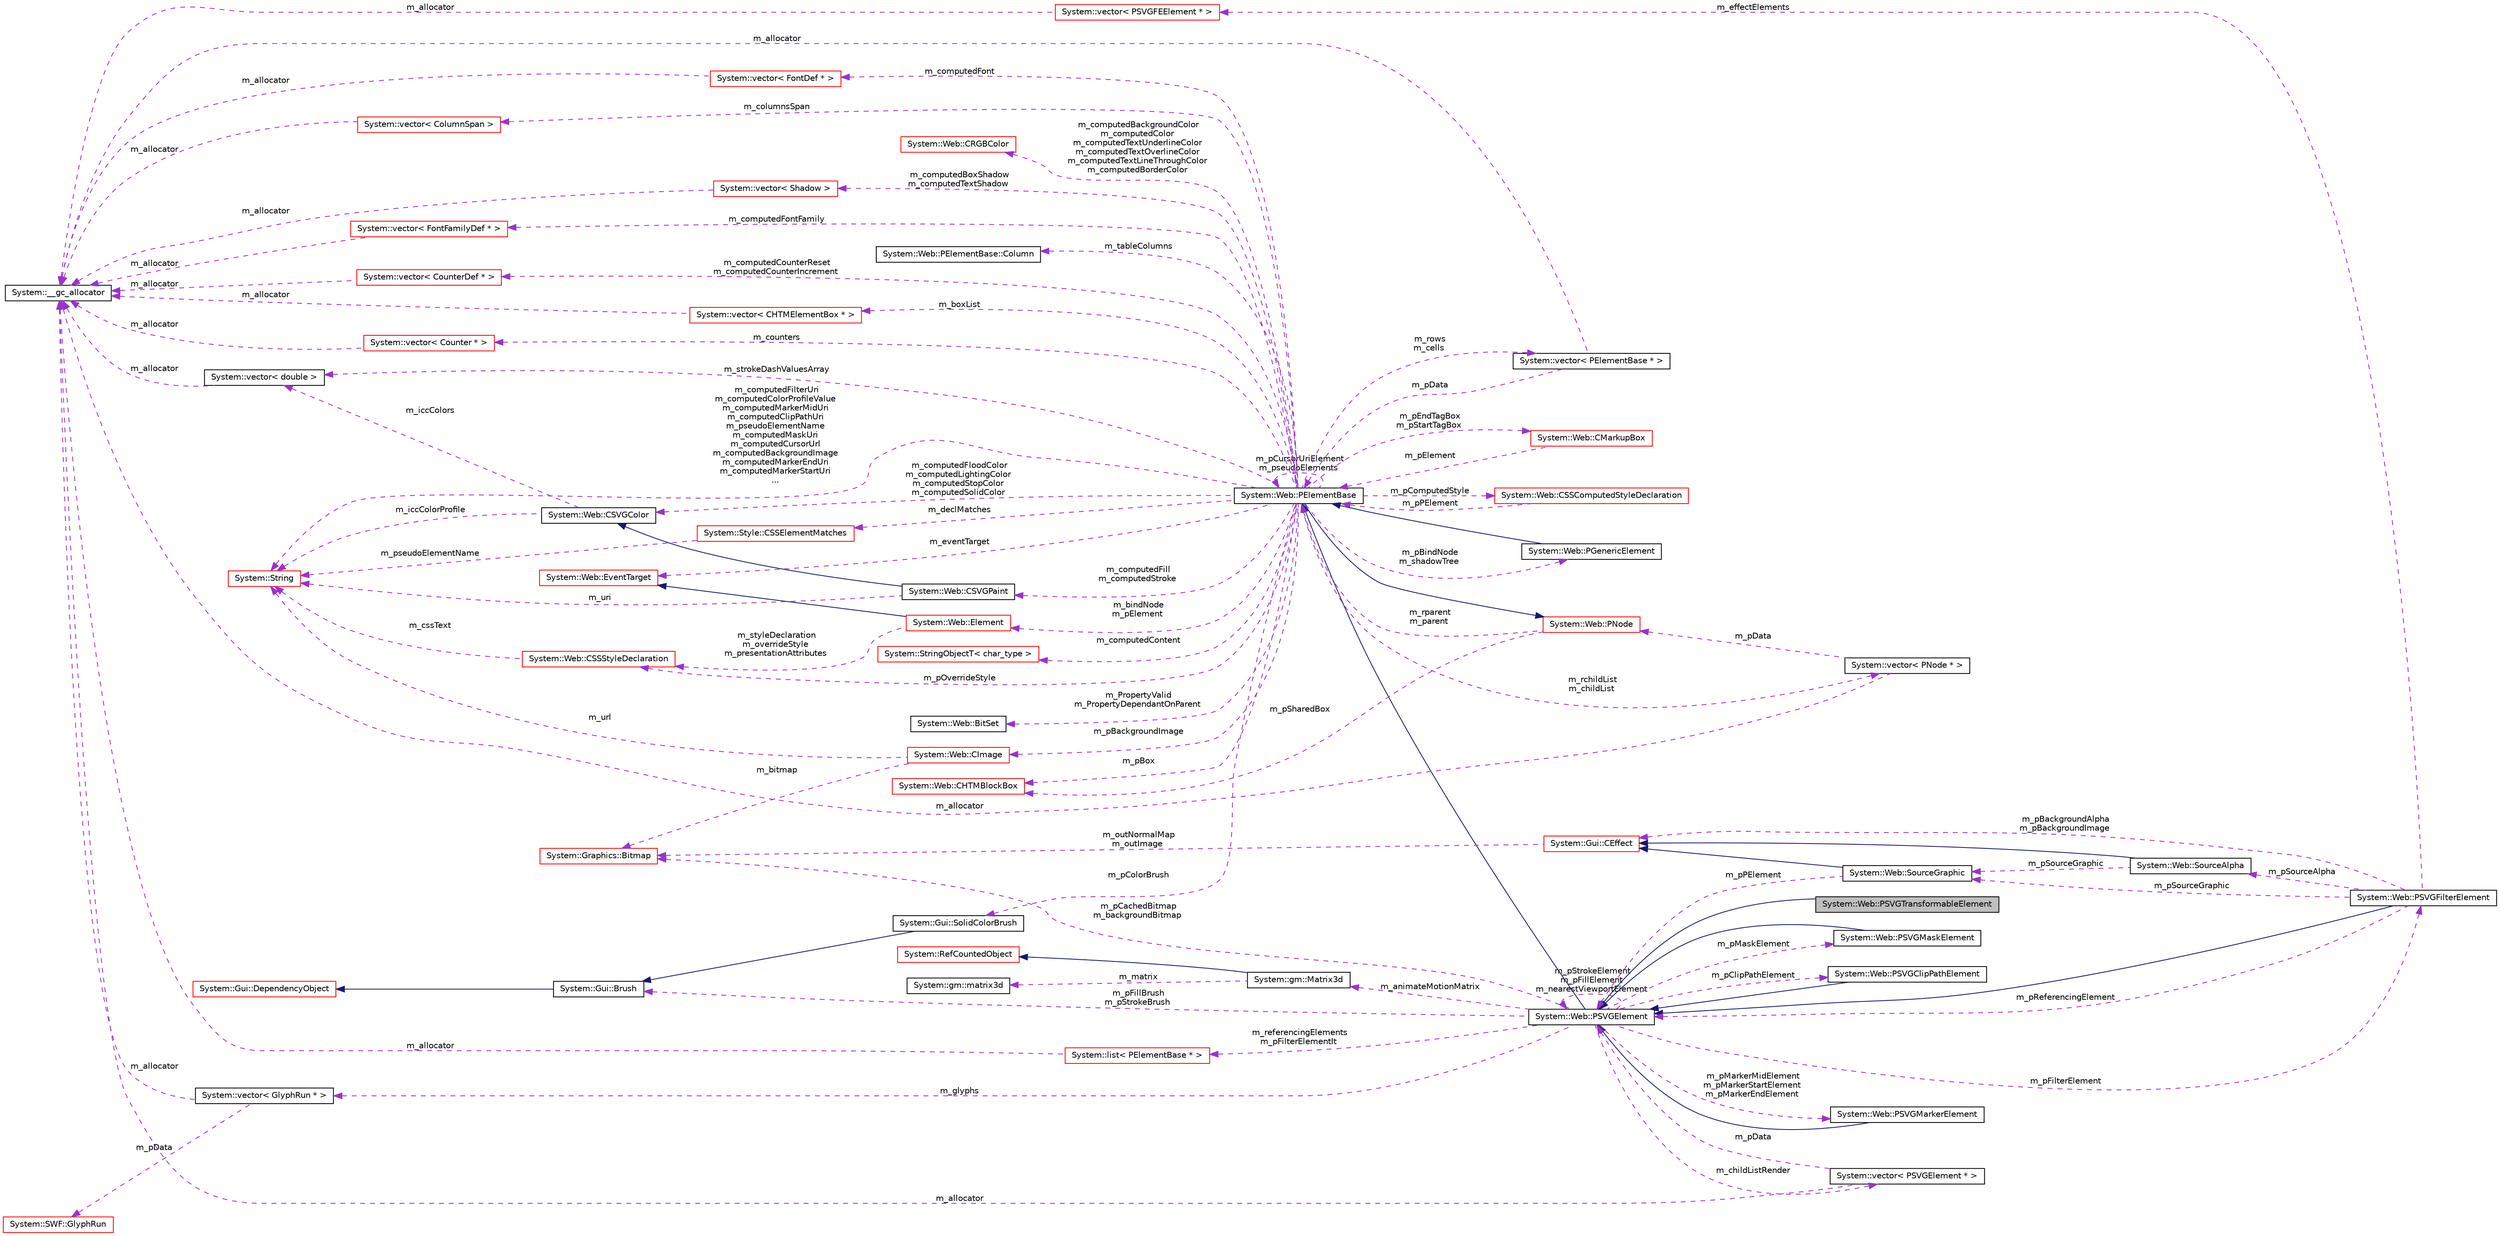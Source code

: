 digraph G
{
  edge [fontname="Helvetica",fontsize="10",labelfontname="Helvetica",labelfontsize="10"];
  node [fontname="Helvetica",fontsize="10",shape=record];
  rankdir="LR";
  Node1 [label="System::Web::PSVGTransformableElement",height=0.2,width=0.4,color="black", fillcolor="grey75", style="filled" fontcolor="black"];
  Node2 -> Node1 [dir="back",color="midnightblue",fontsize="10",style="solid",fontname="Helvetica"];
  Node2 [label="System::Web::PSVGElement",height=0.2,width=0.4,color="black", fillcolor="white", style="filled",URL="$class_system_1_1_web_1_1_p_s_v_g_element.html"];
  Node3 -> Node2 [dir="back",color="midnightblue",fontsize="10",style="solid",fontname="Helvetica"];
  Node3 [label="System::Web::PElementBase",height=0.2,width=0.4,color="black", fillcolor="white", style="filled",URL="$class_system_1_1_web_1_1_p_element_base.html"];
  Node4 -> Node3 [dir="back",color="midnightblue",fontsize="10",style="solid",fontname="Helvetica"];
  Node4 [label="System::Web::PNode",height=0.2,width=0.4,color="red", fillcolor="white", style="filled",URL="$class_system_1_1_web_1_1_p_node.html"];
  Node3 -> Node4 [dir="back",color="darkorchid3",fontsize="10",style="dashed",label=" m_rparent\nm_parent" ,fontname="Helvetica"];
  Node5 -> Node4 [dir="back",color="darkorchid3",fontsize="10",style="dashed",label=" m_pSharedBox" ,fontname="Helvetica"];
  Node5 [label="System::Web::CHTMBlockBox",height=0.2,width=0.4,color="red", fillcolor="white", style="filled",URL="$class_system_1_1_web_1_1_c_h_t_m_block_box.html"];
  Node6 -> Node3 [dir="back",color="darkorchid3",fontsize="10",style="dashed",label=" m_eventTarget" ,fontname="Helvetica"];
  Node6 [label="System::Web::EventTarget",height=0.2,width=0.4,color="red", fillcolor="white", style="filled",URL="$class_system_1_1_web_1_1_event_target.html"];
  Node7 -> Node3 [dir="back",color="darkorchid3",fontsize="10",style="dashed",label=" m_computedBackgroundColor\nm_computedColor\nm_computedTextUnderlineColor\nm_computedTextOverlineColor\nm_computedTextLineThroughColor\nm_computedBorderColor" ,fontname="Helvetica"];
  Node7 [label="System::Web::CRGBColor",height=0.2,width=0.4,color="red", fillcolor="white", style="filled",URL="$class_system_1_1_web_1_1_c_r_g_b_color.html"];
  Node8 -> Node3 [dir="back",color="darkorchid3",fontsize="10",style="dashed",label=" m_computedCounterReset\nm_computedCounterIncrement" ,fontname="Helvetica"];
  Node8 [label="System::vector\< CounterDef * \>",height=0.2,width=0.4,color="red", fillcolor="white", style="filled",URL="$class_system_1_1vector.html"];
  Node9 -> Node8 [dir="back",color="darkorchid3",fontsize="10",style="dashed",label=" m_allocator" ,fontname="Helvetica"];
  Node9 [label="System::__gc_allocator",height=0.2,width=0.4,color="black", fillcolor="white", style="filled",URL="$class_system_1_1____gc__allocator.html"];
  Node10 -> Node3 [dir="back",color="darkorchid3",fontsize="10",style="dashed",label=" m_boxList" ,fontname="Helvetica"];
  Node10 [label="System::vector\< CHTMElementBox * \>",height=0.2,width=0.4,color="red", fillcolor="white", style="filled",URL="$class_system_1_1vector.html"];
  Node9 -> Node10 [dir="back",color="darkorchid3",fontsize="10",style="dashed",label=" m_allocator" ,fontname="Helvetica"];
  Node11 -> Node3 [dir="back",color="darkorchid3",fontsize="10",style="dashed",label=" m_counters" ,fontname="Helvetica"];
  Node11 [label="System::vector\< Counter * \>",height=0.2,width=0.4,color="red", fillcolor="white", style="filled",URL="$class_system_1_1vector.html"];
  Node9 -> Node11 [dir="back",color="darkorchid3",fontsize="10",style="dashed",label=" m_allocator" ,fontname="Helvetica"];
  Node12 -> Node3 [dir="back",color="darkorchid3",fontsize="10",style="dashed",label=" m_tableColumns" ,fontname="Helvetica"];
  Node12 [label="System::Web::PElementBase::Column",height=0.2,width=0.4,color="black", fillcolor="white", style="filled",URL="$struct_system_1_1_web_1_1_p_element_base_1_1_column.html"];
  Node13 -> Node3 [dir="back",color="darkorchid3",fontsize="10",style="dashed",label=" m_pBackgroundImage" ,fontname="Helvetica"];
  Node13 [label="System::Web::CImage",height=0.2,width=0.4,color="red", fillcolor="white", style="filled",URL="$class_system_1_1_web_1_1_c_image.html"];
  Node14 -> Node13 [dir="back",color="darkorchid3",fontsize="10",style="dashed",label=" m_url" ,fontname="Helvetica"];
  Node14 [label="System::String",height=0.2,width=0.4,color="red", fillcolor="white", style="filled",URL="$class_system_1_1_string.html"];
  Node15 -> Node13 [dir="back",color="darkorchid3",fontsize="10",style="dashed",label=" m_bitmap" ,fontname="Helvetica"];
  Node15 [label="System::Graphics::Bitmap",height=0.2,width=0.4,color="red", fillcolor="white", style="filled",URL="$class_system_1_1_graphics_1_1_bitmap.html"];
  Node16 -> Node3 [dir="back",color="darkorchid3",fontsize="10",style="dashed",label=" m_pEndTagBox\nm_pStartTagBox" ,fontname="Helvetica"];
  Node16 [label="System::Web::CMarkupBox",height=0.2,width=0.4,color="red", fillcolor="white", style="filled",URL="$class_system_1_1_web_1_1_c_markup_box.html"];
  Node3 -> Node16 [dir="back",color="darkorchid3",fontsize="10",style="dashed",label=" m_pElement" ,fontname="Helvetica"];
  Node17 -> Node3 [dir="back",color="darkorchid3",fontsize="10",style="dashed",label=" m_rows\nm_cells" ,fontname="Helvetica"];
  Node17 [label="System::vector\< PElementBase * \>",height=0.2,width=0.4,color="black", fillcolor="white", style="filled",URL="$class_system_1_1vector.html"];
  Node9 -> Node17 [dir="back",color="darkorchid3",fontsize="10",style="dashed",label=" m_allocator" ,fontname="Helvetica"];
  Node3 -> Node17 [dir="back",color="darkorchid3",fontsize="10",style="dashed",label=" m_pData" ,fontname="Helvetica"];
  Node18 -> Node3 [dir="back",color="darkorchid3",fontsize="10",style="dashed",label=" m_computedFill\nm_computedStroke" ,fontname="Helvetica"];
  Node18 [label="System::Web::CSVGPaint",height=0.2,width=0.4,color="black", fillcolor="white", style="filled",URL="$class_system_1_1_web_1_1_c_s_v_g_paint.html"];
  Node19 -> Node18 [dir="back",color="midnightblue",fontsize="10",style="solid",fontname="Helvetica"];
  Node19 [label="System::Web::CSVGColor",height=0.2,width=0.4,color="black", fillcolor="white", style="filled",URL="$class_system_1_1_web_1_1_c_s_v_g_color.html"];
  Node14 -> Node19 [dir="back",color="darkorchid3",fontsize="10",style="dashed",label=" m_iccColorProfile" ,fontname="Helvetica"];
  Node20 -> Node19 [dir="back",color="darkorchid3",fontsize="10",style="dashed",label=" m_iccColors" ,fontname="Helvetica"];
  Node20 [label="System::vector\< double \>",height=0.2,width=0.4,color="black", fillcolor="white", style="filled",URL="$class_system_1_1vector.html"];
  Node9 -> Node20 [dir="back",color="darkorchid3",fontsize="10",style="dashed",label=" m_allocator" ,fontname="Helvetica"];
  Node14 -> Node18 [dir="back",color="darkorchid3",fontsize="10",style="dashed",label=" m_uri" ,fontname="Helvetica"];
  Node21 -> Node3 [dir="back",color="darkorchid3",fontsize="10",style="dashed",label=" m_computedFont" ,fontname="Helvetica"];
  Node21 [label="System::vector\< FontDef * \>",height=0.2,width=0.4,color="red", fillcolor="white", style="filled",URL="$class_system_1_1vector.html"];
  Node9 -> Node21 [dir="back",color="darkorchid3",fontsize="10",style="dashed",label=" m_allocator" ,fontname="Helvetica"];
  Node22 -> Node3 [dir="back",color="darkorchid3",fontsize="10",style="dashed",label=" m_columnsSpan" ,fontname="Helvetica"];
  Node22 [label="System::vector\< ColumnSpan \>",height=0.2,width=0.4,color="red", fillcolor="white", style="filled",URL="$class_system_1_1vector.html"];
  Node9 -> Node22 [dir="back",color="darkorchid3",fontsize="10",style="dashed",label=" m_allocator" ,fontname="Helvetica"];
  Node23 -> Node3 [dir="back",color="darkorchid3",fontsize="10",style="dashed",label=" m_pComputedStyle" ,fontname="Helvetica"];
  Node23 [label="System::Web::CSSComputedStyleDeclaration",height=0.2,width=0.4,color="red", fillcolor="white", style="filled",URL="$class_system_1_1_web_1_1_c_s_s_computed_style_declaration.html"];
  Node3 -> Node23 [dir="back",color="darkorchid3",fontsize="10",style="dashed",label=" m_pPElement" ,fontname="Helvetica"];
  Node24 -> Node3 [dir="back",color="darkorchid3",fontsize="10",style="dashed",label=" m_rchildList\nm_childList" ,fontname="Helvetica"];
  Node24 [label="System::vector\< PNode * \>",height=0.2,width=0.4,color="black", fillcolor="white", style="filled",URL="$class_system_1_1vector.html"];
  Node9 -> Node24 [dir="back",color="darkorchid3",fontsize="10",style="dashed",label=" m_allocator" ,fontname="Helvetica"];
  Node4 -> Node24 [dir="back",color="darkorchid3",fontsize="10",style="dashed",label=" m_pData" ,fontname="Helvetica"];
  Node14 -> Node3 [dir="back",color="darkorchid3",fontsize="10",style="dashed",label=" m_computedFilterUri\nm_computedColorProfileValue\nm_computedMarkerMidUri\nm_computedClipPathUri\nm_pseudoElementName\nm_computedMaskUri\nm_computedCursorUrl\nm_computedBackgroundImage\nm_computedMarkerEndUri\nm_computedMarkerStartUri\n..." ,fontname="Helvetica"];
  Node25 -> Node3 [dir="back",color="darkorchid3",fontsize="10",style="dashed",label=" m_pOverrideStyle" ,fontname="Helvetica"];
  Node25 [label="System::Web::CSSStyleDeclaration",height=0.2,width=0.4,color="red", fillcolor="white", style="filled",URL="$class_system_1_1_web_1_1_c_s_s_style_declaration.html"];
  Node14 -> Node25 [dir="back",color="darkorchid3",fontsize="10",style="dashed",label=" m_cssText" ,fontname="Helvetica"];
  Node26 -> Node3 [dir="back",color="darkorchid3",fontsize="10",style="dashed",label=" m_pBindNode\nm_shadowTree" ,fontname="Helvetica"];
  Node26 [label="System::Web::PGenericElement",height=0.2,width=0.4,color="black", fillcolor="white", style="filled",URL="$class_system_1_1_web_1_1_p_generic_element.html"];
  Node3 -> Node26 [dir="back",color="midnightblue",fontsize="10",style="solid",fontname="Helvetica"];
  Node19 -> Node3 [dir="back",color="darkorchid3",fontsize="10",style="dashed",label=" m_computedFloodColor\nm_computedLightingColor\nm_computedStopColor\nm_computedSolidColor" ,fontname="Helvetica"];
  Node27 -> Node3 [dir="back",color="darkorchid3",fontsize="10",style="dashed",label=" m_computedBoxShadow\nm_computedTextShadow" ,fontname="Helvetica"];
  Node27 [label="System::vector\< Shadow \>",height=0.2,width=0.4,color="red", fillcolor="white", style="filled",URL="$class_system_1_1vector.html"];
  Node9 -> Node27 [dir="back",color="darkorchid3",fontsize="10",style="dashed",label=" m_allocator" ,fontname="Helvetica"];
  Node28 -> Node3 [dir="back",color="darkorchid3",fontsize="10",style="dashed",label=" m_bindNode\nm_pElement" ,fontname="Helvetica"];
  Node28 [label="System::Web::Element",height=0.2,width=0.4,color="red", fillcolor="white", style="filled",URL="$class_system_1_1_web_1_1_element.html"];
  Node6 -> Node28 [dir="back",color="midnightblue",fontsize="10",style="solid",fontname="Helvetica"];
  Node25 -> Node28 [dir="back",color="darkorchid3",fontsize="10",style="dashed",label=" m_styleDeclaration\nm_overrideStyle\nm_presentationAttributes" ,fontname="Helvetica"];
  Node3 -> Node3 [dir="back",color="darkorchid3",fontsize="10",style="dashed",label=" m_pCursorUriElement\nm_pseudoElements" ,fontname="Helvetica"];
  Node5 -> Node3 [dir="back",color="darkorchid3",fontsize="10",style="dashed",label=" m_pBox" ,fontname="Helvetica"];
  Node20 -> Node3 [dir="back",color="darkorchid3",fontsize="10",style="dashed",label=" m_strokeDashValuesArray" ,fontname="Helvetica"];
  Node29 -> Node3 [dir="back",color="darkorchid3",fontsize="10",style="dashed",label=" m_computedContent" ,fontname="Helvetica"];
  Node29 [label="System::StringObjectT\< char_type \>",height=0.2,width=0.4,color="red", fillcolor="white", style="filled",URL="$class_system_1_1_string_object_t.html"];
  Node30 -> Node3 [dir="back",color="darkorchid3",fontsize="10",style="dashed",label=" m_computedFontFamily" ,fontname="Helvetica"];
  Node30 [label="System::vector\< FontFamilyDef * \>",height=0.2,width=0.4,color="red", fillcolor="white", style="filled",URL="$class_system_1_1vector.html"];
  Node9 -> Node30 [dir="back",color="darkorchid3",fontsize="10",style="dashed",label=" m_allocator" ,fontname="Helvetica"];
  Node31 -> Node3 [dir="back",color="darkorchid3",fontsize="10",style="dashed",label=" m_PropertyValid\nm_PropertyDependantOnParent" ,fontname="Helvetica"];
  Node31 [label="System::Web::BitSet",height=0.2,width=0.4,color="black", fillcolor="white", style="filled",URL="$class_system_1_1_web_1_1_bit_set.html"];
  Node32 -> Node3 [dir="back",color="darkorchid3",fontsize="10",style="dashed",label=" m_pColorBrush" ,fontname="Helvetica"];
  Node32 [label="System::Gui::SolidColorBrush",height=0.2,width=0.4,color="black", fillcolor="white", style="filled",URL="$class_system_1_1_gui_1_1_solid_color_brush.html"];
  Node33 -> Node32 [dir="back",color="midnightblue",fontsize="10",style="solid",fontname="Helvetica"];
  Node33 [label="System::Gui::Brush",height=0.2,width=0.4,color="black", fillcolor="white", style="filled",URL="$class_system_1_1_gui_1_1_brush.html"];
  Node34 -> Node33 [dir="back",color="midnightblue",fontsize="10",style="solid",fontname="Helvetica"];
  Node34 [label="System::Gui::DependencyObject",height=0.2,width=0.4,color="red", fillcolor="white", style="filled",URL="$class_system_1_1_gui_1_1_dependency_object.html"];
  Node35 -> Node3 [dir="back",color="darkorchid3",fontsize="10",style="dashed",label=" m_declMatches" ,fontname="Helvetica"];
  Node35 [label="System::Style::CSSElementMatches",height=0.2,width=0.4,color="red", fillcolor="white", style="filled",URL="$class_system_1_1_style_1_1_c_s_s_element_matches.html"];
  Node14 -> Node35 [dir="back",color="darkorchid3",fontsize="10",style="dashed",label=" m_pseudoElementName" ,fontname="Helvetica"];
  Node36 -> Node2 [dir="back",color="darkorchid3",fontsize="10",style="dashed",label=" m_glyphs" ,fontname="Helvetica"];
  Node36 [label="System::vector\< GlyphRun * \>",height=0.2,width=0.4,color="black", fillcolor="white", style="filled",URL="$class_system_1_1vector.html"];
  Node9 -> Node36 [dir="back",color="darkorchid3",fontsize="10",style="dashed",label=" m_allocator" ,fontname="Helvetica"];
  Node37 -> Node36 [dir="back",color="darkorchid3",fontsize="10",style="dashed",label=" m_pData" ,fontname="Helvetica"];
  Node37 [label="System::SWF::GlyphRun",height=0.2,width=0.4,color="red", fillcolor="white", style="filled",URL="$class_system_1_1_s_w_f_1_1_glyph_run.html"];
  Node38 -> Node2 [dir="back",color="darkorchid3",fontsize="10",style="dashed",label=" m_animateMotionMatrix" ,fontname="Helvetica"];
  Node38 [label="System::gm::Matrix3d",height=0.2,width=0.4,color="black", fillcolor="white", style="filled",URL="$class_system_1_1gm_1_1_matrix3d.html"];
  Node39 -> Node38 [dir="back",color="midnightblue",fontsize="10",style="solid",fontname="Helvetica"];
  Node39 [label="System::RefCountedObject",height=0.2,width=0.4,color="red", fillcolor="white", style="filled",URL="$class_system_1_1_ref_counted_object.html"];
  Node40 -> Node38 [dir="back",color="darkorchid3",fontsize="10",style="dashed",label=" m_matrix" ,fontname="Helvetica"];
  Node40 [label="System::gm::matrix3d",height=0.2,width=0.4,color="black", fillcolor="white", style="filled",URL="$class_system_1_1gm_1_1matrix3d.html"];
  Node33 -> Node2 [dir="back",color="darkorchid3",fontsize="10",style="dashed",label=" m_pFillBrush\nm_pStrokeBrush" ,fontname="Helvetica"];
  Node41 -> Node2 [dir="back",color="darkorchid3",fontsize="10",style="dashed",label=" m_pMaskElement" ,fontname="Helvetica"];
  Node41 [label="System::Web::PSVGMaskElement",height=0.2,width=0.4,color="black", fillcolor="white", style="filled",URL="$class_system_1_1_web_1_1_p_s_v_g_mask_element.html"];
  Node2 -> Node41 [dir="back",color="midnightblue",fontsize="10",style="solid",fontname="Helvetica"];
  Node42 -> Node2 [dir="back",color="darkorchid3",fontsize="10",style="dashed",label=" m_pFilterElement" ,fontname="Helvetica"];
  Node42 [label="System::Web::PSVGFilterElement",height=0.2,width=0.4,color="black", fillcolor="white", style="filled",URL="$class_system_1_1_web_1_1_p_s_v_g_filter_element.html"];
  Node2 -> Node42 [dir="back",color="midnightblue",fontsize="10",style="solid",fontname="Helvetica"];
  Node43 -> Node42 [dir="back",color="darkorchid3",fontsize="10",style="dashed",label=" m_pBackgroundAlpha\nm_pBackgroundImage" ,fontname="Helvetica"];
  Node43 [label="System::Gui::CEffect",height=0.2,width=0.4,color="red", fillcolor="white", style="filled",URL="$class_system_1_1_gui_1_1_c_effect.html"];
  Node15 -> Node43 [dir="back",color="darkorchid3",fontsize="10",style="dashed",label=" m_outNormalMap\nm_outImage" ,fontname="Helvetica"];
  Node44 -> Node42 [dir="back",color="darkorchid3",fontsize="10",style="dashed",label=" m_pSourceGraphic" ,fontname="Helvetica"];
  Node44 [label="System::Web::SourceGraphic",height=0.2,width=0.4,color="black", fillcolor="white", style="filled",URL="$class_system_1_1_web_1_1_source_graphic.html"];
  Node43 -> Node44 [dir="back",color="midnightblue",fontsize="10",style="solid",fontname="Helvetica"];
  Node2 -> Node44 [dir="back",color="darkorchid3",fontsize="10",style="dashed",label=" m_pPElement" ,fontname="Helvetica"];
  Node45 -> Node42 [dir="back",color="darkorchid3",fontsize="10",style="dashed",label=" m_effectElements" ,fontname="Helvetica"];
  Node45 [label="System::vector\< PSVGFEElement * \>",height=0.2,width=0.4,color="red", fillcolor="white", style="filled",URL="$class_system_1_1vector.html"];
  Node9 -> Node45 [dir="back",color="darkorchid3",fontsize="10",style="dashed",label=" m_allocator" ,fontname="Helvetica"];
  Node46 -> Node42 [dir="back",color="darkorchid3",fontsize="10",style="dashed",label=" m_pSourceAlpha" ,fontname="Helvetica"];
  Node46 [label="System::Web::SourceAlpha",height=0.2,width=0.4,color="black", fillcolor="white", style="filled",URL="$class_system_1_1_web_1_1_source_alpha.html"];
  Node43 -> Node46 [dir="back",color="midnightblue",fontsize="10",style="solid",fontname="Helvetica"];
  Node44 -> Node46 [dir="back",color="darkorchid3",fontsize="10",style="dashed",label=" m_pSourceGraphic" ,fontname="Helvetica"];
  Node2 -> Node42 [dir="back",color="darkorchid3",fontsize="10",style="dashed",label=" m_pReferencingElement" ,fontname="Helvetica"];
  Node47 -> Node2 [dir="back",color="darkorchid3",fontsize="10",style="dashed",label=" m_pMarkerMidElement\nm_pMarkerStartElement\nm_pMarkerEndElement" ,fontname="Helvetica"];
  Node47 [label="System::Web::PSVGMarkerElement",height=0.2,width=0.4,color="black", fillcolor="white", style="filled",URL="$class_system_1_1_web_1_1_p_s_v_g_marker_element.html"];
  Node2 -> Node47 [dir="back",color="midnightblue",fontsize="10",style="solid",fontname="Helvetica"];
  Node48 -> Node2 [dir="back",color="darkorchid3",fontsize="10",style="dashed",label=" m_pClipPathElement" ,fontname="Helvetica"];
  Node48 [label="System::Web::PSVGClipPathElement",height=0.2,width=0.4,color="black", fillcolor="white", style="filled",URL="$class_system_1_1_web_1_1_p_s_v_g_clip_path_element.html"];
  Node2 -> Node48 [dir="back",color="midnightblue",fontsize="10",style="solid",fontname="Helvetica"];
  Node15 -> Node2 [dir="back",color="darkorchid3",fontsize="10",style="dashed",label=" m_pCachedBitmap\nm_backgroundBitmap" ,fontname="Helvetica"];
  Node49 -> Node2 [dir="back",color="darkorchid3",fontsize="10",style="dashed",label=" m_childListRender" ,fontname="Helvetica"];
  Node49 [label="System::vector\< PSVGElement * \>",height=0.2,width=0.4,color="black", fillcolor="white", style="filled",URL="$class_system_1_1vector.html"];
  Node9 -> Node49 [dir="back",color="darkorchid3",fontsize="10",style="dashed",label=" m_allocator" ,fontname="Helvetica"];
  Node2 -> Node49 [dir="back",color="darkorchid3",fontsize="10",style="dashed",label=" m_pData" ,fontname="Helvetica"];
  Node2 -> Node2 [dir="back",color="darkorchid3",fontsize="10",style="dashed",label=" m_pStrokeElement\nm_pFillElement\nm_nearestViewportElement" ,fontname="Helvetica"];
  Node50 -> Node2 [dir="back",color="darkorchid3",fontsize="10",style="dashed",label=" m_referencingElements\nm_pFilterElementIt" ,fontname="Helvetica"];
  Node50 [label="System::list\< PElementBase * \>",height=0.2,width=0.4,color="red", fillcolor="white", style="filled",URL="$class_system_1_1list.html"];
  Node9 -> Node50 [dir="back",color="darkorchid3",fontsize="10",style="dashed",label=" m_allocator" ,fontname="Helvetica"];
}
